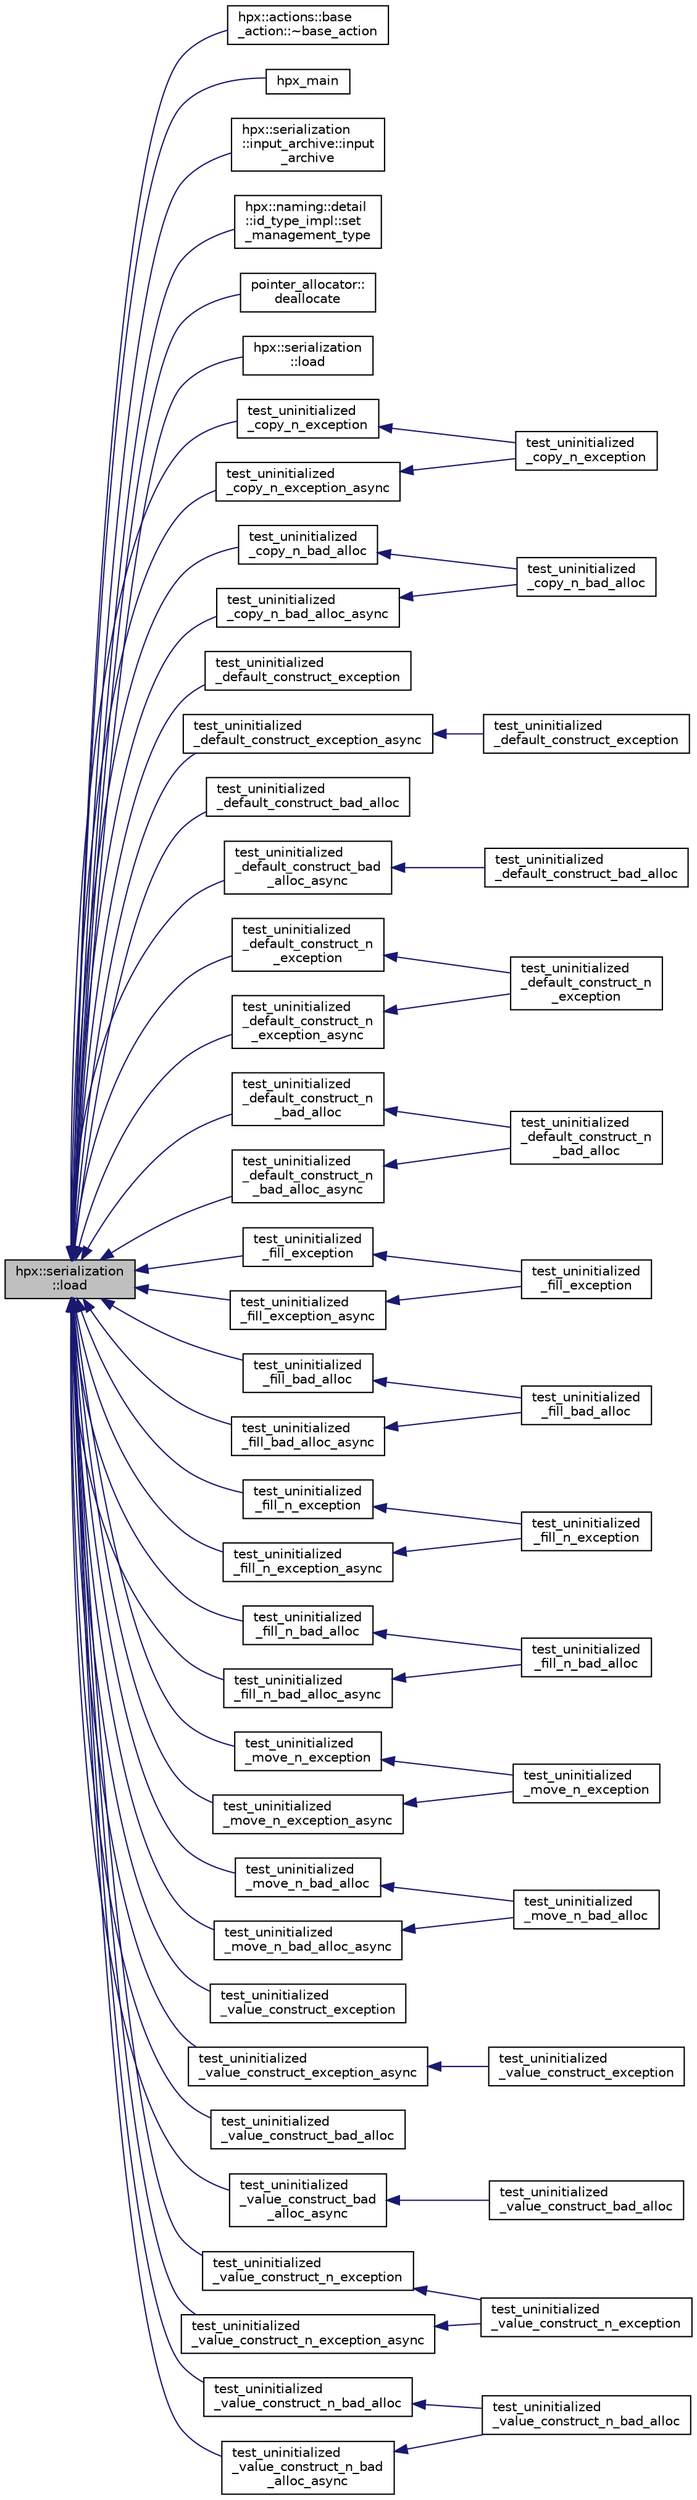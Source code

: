 digraph "hpx::serialization::load"
{
  edge [fontname="Helvetica",fontsize="10",labelfontname="Helvetica",labelfontsize="10"];
  node [fontname="Helvetica",fontsize="10",shape=record];
  rankdir="LR";
  Node122 [label="hpx::serialization\l::load",height=0.2,width=0.4,color="black", fillcolor="grey75", style="filled", fontcolor="black"];
  Node122 -> Node123 [dir="back",color="midnightblue",fontsize="10",style="solid",fontname="Helvetica"];
  Node123 [label="hpx::actions::base\l_action::~base_action",height=0.2,width=0.4,color="black", fillcolor="white", style="filled",URL="$d9/de8/structhpx_1_1actions_1_1base__action.html#a50205c3da0fa49594bb136757d9eb159",tooltip="Destructor. "];
  Node122 -> Node124 [dir="back",color="midnightblue",fontsize="10",style="solid",fontname="Helvetica"];
  Node124 [label="hpx_main",height=0.2,width=0.4,color="black", fillcolor="white", style="filled",URL="$d7/d92/block__os__threads__1036_8cpp.html#aefd26dd818037509b2241068d57e3e1d"];
  Node122 -> Node125 [dir="back",color="midnightblue",fontsize="10",style="solid",fontname="Helvetica"];
  Node125 [label="hpx::serialization\l::input_archive::input\l_archive",height=0.2,width=0.4,color="black", fillcolor="white", style="filled",URL="$dc/d5c/structhpx_1_1serialization_1_1input__archive.html#ad15bcd30ddf280ca167ce876f1f3b80f"];
  Node122 -> Node126 [dir="back",color="midnightblue",fontsize="10",style="solid",fontname="Helvetica"];
  Node126 [label="hpx::naming::detail\l::id_type_impl::set\l_management_type",height=0.2,width=0.4,color="black", fillcolor="white", style="filled",URL="$db/d3a/structhpx_1_1naming_1_1detail_1_1id__type__impl.html#a9a8d688a3e392cff3bfc2dc23e5e8487"];
  Node122 -> Node127 [dir="back",color="midnightblue",fontsize="10",style="solid",fontname="Helvetica"];
  Node127 [label="pointer_allocator::\ldeallocate",height=0.2,width=0.4,color="black", fillcolor="white", style="filled",URL="$dc/d8c/classpointer__allocator.html#ac42172b458e944cc12e598f5452a2c36"];
  Node122 -> Node128 [dir="back",color="midnightblue",fontsize="10",style="solid",fontname="Helvetica"];
  Node128 [label="hpx::serialization\l::load",height=0.2,width=0.4,color="black", fillcolor="white", style="filled",URL="$d5/d3c/namespacehpx_1_1serialization.html#ae57f7833a944385af5657dd946019c51"];
  Node122 -> Node129 [dir="back",color="midnightblue",fontsize="10",style="solid",fontname="Helvetica"];
  Node129 [label="test_uninitialized\l_copy_n_exception",height=0.2,width=0.4,color="black", fillcolor="white", style="filled",URL="$d8/d4f/uninitialized__copyn_8cpp.html#aefa5e7c297287e6d489f767958fca80c"];
  Node129 -> Node130 [dir="back",color="midnightblue",fontsize="10",style="solid",fontname="Helvetica"];
  Node130 [label="test_uninitialized\l_copy_n_exception",height=0.2,width=0.4,color="black", fillcolor="white", style="filled",URL="$d8/d4f/uninitialized__copyn_8cpp.html#a4cd2fa6f0791b3f9aa08212c3d21a91e"];
  Node122 -> Node131 [dir="back",color="midnightblue",fontsize="10",style="solid",fontname="Helvetica"];
  Node131 [label="test_uninitialized\l_copy_n_exception_async",height=0.2,width=0.4,color="black", fillcolor="white", style="filled",URL="$d8/d4f/uninitialized__copyn_8cpp.html#a4e133f9a88b638ca40cb5d1b64c4ac2f"];
  Node131 -> Node130 [dir="back",color="midnightblue",fontsize="10",style="solid",fontname="Helvetica"];
  Node122 -> Node132 [dir="back",color="midnightblue",fontsize="10",style="solid",fontname="Helvetica"];
  Node132 [label="test_uninitialized\l_copy_n_bad_alloc",height=0.2,width=0.4,color="black", fillcolor="white", style="filled",URL="$d8/d4f/uninitialized__copyn_8cpp.html#a948c3714ca4fde38ce6e6f4d39a72737"];
  Node132 -> Node133 [dir="back",color="midnightblue",fontsize="10",style="solid",fontname="Helvetica"];
  Node133 [label="test_uninitialized\l_copy_n_bad_alloc",height=0.2,width=0.4,color="black", fillcolor="white", style="filled",URL="$d8/d4f/uninitialized__copyn_8cpp.html#a9e02d8401e04e1c4f9dae6a693228119"];
  Node122 -> Node134 [dir="back",color="midnightblue",fontsize="10",style="solid",fontname="Helvetica"];
  Node134 [label="test_uninitialized\l_copy_n_bad_alloc_async",height=0.2,width=0.4,color="black", fillcolor="white", style="filled",URL="$d8/d4f/uninitialized__copyn_8cpp.html#a730df54d4e97bf68685bdf962a04a736"];
  Node134 -> Node133 [dir="back",color="midnightblue",fontsize="10",style="solid",fontname="Helvetica"];
  Node122 -> Node135 [dir="back",color="midnightblue",fontsize="10",style="solid",fontname="Helvetica"];
  Node135 [label="test_uninitialized\l_default_construct_exception",height=0.2,width=0.4,color="black", fillcolor="white", style="filled",URL="$de/def/uninitialized__default__construct__tests_8hpp.html#a2d6081f3a0fafc698561bf12c16bd535"];
  Node122 -> Node136 [dir="back",color="midnightblue",fontsize="10",style="solid",fontname="Helvetica"];
  Node136 [label="test_uninitialized\l_default_construct_exception_async",height=0.2,width=0.4,color="black", fillcolor="white", style="filled",URL="$de/def/uninitialized__default__construct__tests_8hpp.html#aaaaaa8c9850d1052811506d6469b71d7"];
  Node136 -> Node137 [dir="back",color="midnightblue",fontsize="10",style="solid",fontname="Helvetica"];
  Node137 [label="test_uninitialized\l_default_construct_exception",height=0.2,width=0.4,color="black", fillcolor="white", style="filled",URL="$d0/d35/uninitialized__default__construct_8cpp.html#a216385e2d1493f3635b8c4cd0e36a688"];
  Node122 -> Node138 [dir="back",color="midnightblue",fontsize="10",style="solid",fontname="Helvetica"];
  Node138 [label="test_uninitialized\l_default_construct_bad_alloc",height=0.2,width=0.4,color="black", fillcolor="white", style="filled",URL="$de/def/uninitialized__default__construct__tests_8hpp.html#a353752d41cf2df0b8e380956e1d516b0"];
  Node122 -> Node139 [dir="back",color="midnightblue",fontsize="10",style="solid",fontname="Helvetica"];
  Node139 [label="test_uninitialized\l_default_construct_bad\l_alloc_async",height=0.2,width=0.4,color="black", fillcolor="white", style="filled",URL="$de/def/uninitialized__default__construct__tests_8hpp.html#aa1254b266f1177aee9a6ee302f7802f0"];
  Node139 -> Node140 [dir="back",color="midnightblue",fontsize="10",style="solid",fontname="Helvetica"];
  Node140 [label="test_uninitialized\l_default_construct_bad_alloc",height=0.2,width=0.4,color="black", fillcolor="white", style="filled",URL="$d0/d35/uninitialized__default__construct_8cpp.html#a62630c2230a06bb6e4d33a11e992a635"];
  Node122 -> Node141 [dir="back",color="midnightblue",fontsize="10",style="solid",fontname="Helvetica"];
  Node141 [label="test_uninitialized\l_default_construct_n\l_exception",height=0.2,width=0.4,color="black", fillcolor="white", style="filled",URL="$d4/dfe/uninitialized__default__constructn_8cpp.html#a65301ba635f886b43285a2e29737208a"];
  Node141 -> Node142 [dir="back",color="midnightblue",fontsize="10",style="solid",fontname="Helvetica"];
  Node142 [label="test_uninitialized\l_default_construct_n\l_exception",height=0.2,width=0.4,color="black", fillcolor="white", style="filled",URL="$d4/dfe/uninitialized__default__constructn_8cpp.html#aeeb1f1d7a8fc0e7c7186cafabfd9b5f2"];
  Node122 -> Node143 [dir="back",color="midnightblue",fontsize="10",style="solid",fontname="Helvetica"];
  Node143 [label="test_uninitialized\l_default_construct_n\l_exception_async",height=0.2,width=0.4,color="black", fillcolor="white", style="filled",URL="$d4/dfe/uninitialized__default__constructn_8cpp.html#aa34708420bad67a32495d8b5b763429f"];
  Node143 -> Node142 [dir="back",color="midnightblue",fontsize="10",style="solid",fontname="Helvetica"];
  Node122 -> Node144 [dir="back",color="midnightblue",fontsize="10",style="solid",fontname="Helvetica"];
  Node144 [label="test_uninitialized\l_default_construct_n\l_bad_alloc",height=0.2,width=0.4,color="black", fillcolor="white", style="filled",URL="$d4/dfe/uninitialized__default__constructn_8cpp.html#af88df6cf53e74bd5e3d5170b42fd951d"];
  Node144 -> Node145 [dir="back",color="midnightblue",fontsize="10",style="solid",fontname="Helvetica"];
  Node145 [label="test_uninitialized\l_default_construct_n\l_bad_alloc",height=0.2,width=0.4,color="black", fillcolor="white", style="filled",URL="$d4/dfe/uninitialized__default__constructn_8cpp.html#a40c3985e898bf1c5fb6a5bd767796cbf"];
  Node122 -> Node146 [dir="back",color="midnightblue",fontsize="10",style="solid",fontname="Helvetica"];
  Node146 [label="test_uninitialized\l_default_construct_n\l_bad_alloc_async",height=0.2,width=0.4,color="black", fillcolor="white", style="filled",URL="$d4/dfe/uninitialized__default__constructn_8cpp.html#a5ca40d769ebf24639ba831d6fb336148"];
  Node146 -> Node145 [dir="back",color="midnightblue",fontsize="10",style="solid",fontname="Helvetica"];
  Node122 -> Node147 [dir="back",color="midnightblue",fontsize="10",style="solid",fontname="Helvetica"];
  Node147 [label="test_uninitialized\l_fill_exception",height=0.2,width=0.4,color="black", fillcolor="white", style="filled",URL="$d7/da6/uninitialized__fill_8cpp.html#afd29eea5aec5d2ed775a62cb477873c8"];
  Node147 -> Node148 [dir="back",color="midnightblue",fontsize="10",style="solid",fontname="Helvetica"];
  Node148 [label="test_uninitialized\l_fill_exception",height=0.2,width=0.4,color="black", fillcolor="white", style="filled",URL="$d7/da6/uninitialized__fill_8cpp.html#aa802b6826cfea4672e173073b8853b6d"];
  Node122 -> Node149 [dir="back",color="midnightblue",fontsize="10",style="solid",fontname="Helvetica"];
  Node149 [label="test_uninitialized\l_fill_exception_async",height=0.2,width=0.4,color="black", fillcolor="white", style="filled",URL="$d7/da6/uninitialized__fill_8cpp.html#a34c927dc4de807fe51ab9c044b9777a8"];
  Node149 -> Node148 [dir="back",color="midnightblue",fontsize="10",style="solid",fontname="Helvetica"];
  Node122 -> Node150 [dir="back",color="midnightblue",fontsize="10",style="solid",fontname="Helvetica"];
  Node150 [label="test_uninitialized\l_fill_bad_alloc",height=0.2,width=0.4,color="black", fillcolor="white", style="filled",URL="$d7/da6/uninitialized__fill_8cpp.html#a01082e4706834f54cb3f77ab414c3e2d"];
  Node150 -> Node151 [dir="back",color="midnightblue",fontsize="10",style="solid",fontname="Helvetica"];
  Node151 [label="test_uninitialized\l_fill_bad_alloc",height=0.2,width=0.4,color="black", fillcolor="white", style="filled",URL="$d7/da6/uninitialized__fill_8cpp.html#a917ce59eb9fc62c23644b3952e527d00"];
  Node122 -> Node152 [dir="back",color="midnightblue",fontsize="10",style="solid",fontname="Helvetica"];
  Node152 [label="test_uninitialized\l_fill_bad_alloc_async",height=0.2,width=0.4,color="black", fillcolor="white", style="filled",URL="$d7/da6/uninitialized__fill_8cpp.html#a532f5ff207cfc6a93e321fa03c352313"];
  Node152 -> Node151 [dir="back",color="midnightblue",fontsize="10",style="solid",fontname="Helvetica"];
  Node122 -> Node153 [dir="back",color="midnightblue",fontsize="10",style="solid",fontname="Helvetica"];
  Node153 [label="test_uninitialized\l_fill_n_exception",height=0.2,width=0.4,color="black", fillcolor="white", style="filled",URL="$d8/de9/uninitialized__filln_8cpp.html#ac6a38270aea9fa6e7c61736f8683015a"];
  Node153 -> Node154 [dir="back",color="midnightblue",fontsize="10",style="solid",fontname="Helvetica"];
  Node154 [label="test_uninitialized\l_fill_n_exception",height=0.2,width=0.4,color="black", fillcolor="white", style="filled",URL="$d8/de9/uninitialized__filln_8cpp.html#af35f5e98ebb876825b7f2b24682adbca"];
  Node122 -> Node155 [dir="back",color="midnightblue",fontsize="10",style="solid",fontname="Helvetica"];
  Node155 [label="test_uninitialized\l_fill_n_exception_async",height=0.2,width=0.4,color="black", fillcolor="white", style="filled",URL="$d8/de9/uninitialized__filln_8cpp.html#a6ea491c0a54d810210606701f7c76872"];
  Node155 -> Node154 [dir="back",color="midnightblue",fontsize="10",style="solid",fontname="Helvetica"];
  Node122 -> Node156 [dir="back",color="midnightblue",fontsize="10",style="solid",fontname="Helvetica"];
  Node156 [label="test_uninitialized\l_fill_n_bad_alloc",height=0.2,width=0.4,color="black", fillcolor="white", style="filled",URL="$d8/de9/uninitialized__filln_8cpp.html#a0d380b9892cabc07799f07fb12c1637d"];
  Node156 -> Node157 [dir="back",color="midnightblue",fontsize="10",style="solid",fontname="Helvetica"];
  Node157 [label="test_uninitialized\l_fill_n_bad_alloc",height=0.2,width=0.4,color="black", fillcolor="white", style="filled",URL="$d8/de9/uninitialized__filln_8cpp.html#a024462d6da10485c46bb39aca11e40bd"];
  Node122 -> Node158 [dir="back",color="midnightblue",fontsize="10",style="solid",fontname="Helvetica"];
  Node158 [label="test_uninitialized\l_fill_n_bad_alloc_async",height=0.2,width=0.4,color="black", fillcolor="white", style="filled",URL="$d8/de9/uninitialized__filln_8cpp.html#a982771c352584a5a716cee41de5956a2"];
  Node158 -> Node157 [dir="back",color="midnightblue",fontsize="10",style="solid",fontname="Helvetica"];
  Node122 -> Node159 [dir="back",color="midnightblue",fontsize="10",style="solid",fontname="Helvetica"];
  Node159 [label="test_uninitialized\l_move_n_exception",height=0.2,width=0.4,color="black", fillcolor="white", style="filled",URL="$d8/daa/uninitialized__moven_8cpp.html#a1a734cbea1baf7d47d0a5c6cf6262fe4"];
  Node159 -> Node160 [dir="back",color="midnightblue",fontsize="10",style="solid",fontname="Helvetica"];
  Node160 [label="test_uninitialized\l_move_n_exception",height=0.2,width=0.4,color="black", fillcolor="white", style="filled",URL="$d8/daa/uninitialized__moven_8cpp.html#a42108ca377e150066d01d0287d23becb"];
  Node122 -> Node161 [dir="back",color="midnightblue",fontsize="10",style="solid",fontname="Helvetica"];
  Node161 [label="test_uninitialized\l_move_n_exception_async",height=0.2,width=0.4,color="black", fillcolor="white", style="filled",URL="$d8/daa/uninitialized__moven_8cpp.html#afbd442d2c0fe392671893a2af756c2e2"];
  Node161 -> Node160 [dir="back",color="midnightblue",fontsize="10",style="solid",fontname="Helvetica"];
  Node122 -> Node162 [dir="back",color="midnightblue",fontsize="10",style="solid",fontname="Helvetica"];
  Node162 [label="test_uninitialized\l_move_n_bad_alloc",height=0.2,width=0.4,color="black", fillcolor="white", style="filled",URL="$d8/daa/uninitialized__moven_8cpp.html#ac04cf8e00021984bf24ea995a4ba276c"];
  Node162 -> Node163 [dir="back",color="midnightblue",fontsize="10",style="solid",fontname="Helvetica"];
  Node163 [label="test_uninitialized\l_move_n_bad_alloc",height=0.2,width=0.4,color="black", fillcolor="white", style="filled",URL="$d8/daa/uninitialized__moven_8cpp.html#a8a7a13a7301b71b19e7b326e86a26260"];
  Node122 -> Node164 [dir="back",color="midnightblue",fontsize="10",style="solid",fontname="Helvetica"];
  Node164 [label="test_uninitialized\l_move_n_bad_alloc_async",height=0.2,width=0.4,color="black", fillcolor="white", style="filled",URL="$d8/daa/uninitialized__moven_8cpp.html#aa67af08a8e903eceec413ee4a89211ee"];
  Node164 -> Node163 [dir="back",color="midnightblue",fontsize="10",style="solid",fontname="Helvetica"];
  Node122 -> Node165 [dir="back",color="midnightblue",fontsize="10",style="solid",fontname="Helvetica"];
  Node165 [label="test_uninitialized\l_value_construct_exception",height=0.2,width=0.4,color="black", fillcolor="white", style="filled",URL="$dc/d40/uninitialized__value__construct__tests_8hpp.html#a76d2e3a3bc9ba1cc20490b40ef4f5d87"];
  Node122 -> Node166 [dir="back",color="midnightblue",fontsize="10",style="solid",fontname="Helvetica"];
  Node166 [label="test_uninitialized\l_value_construct_exception_async",height=0.2,width=0.4,color="black", fillcolor="white", style="filled",URL="$dc/d40/uninitialized__value__construct__tests_8hpp.html#a406688393a150d40f54387c0db2310c8"];
  Node166 -> Node167 [dir="back",color="midnightblue",fontsize="10",style="solid",fontname="Helvetica"];
  Node167 [label="test_uninitialized\l_value_construct_exception",height=0.2,width=0.4,color="black", fillcolor="white", style="filled",URL="$de/d0f/uninitialized__value__construct_8cpp.html#aeeb6887b1c8988d27089aad48bb2cc54"];
  Node122 -> Node168 [dir="back",color="midnightblue",fontsize="10",style="solid",fontname="Helvetica"];
  Node168 [label="test_uninitialized\l_value_construct_bad_alloc",height=0.2,width=0.4,color="black", fillcolor="white", style="filled",URL="$dc/d40/uninitialized__value__construct__tests_8hpp.html#a8d29d6a92092b14c25fde17b5c38a109"];
  Node122 -> Node169 [dir="back",color="midnightblue",fontsize="10",style="solid",fontname="Helvetica"];
  Node169 [label="test_uninitialized\l_value_construct_bad\l_alloc_async",height=0.2,width=0.4,color="black", fillcolor="white", style="filled",URL="$dc/d40/uninitialized__value__construct__tests_8hpp.html#a17ae298687ad0e06387bb30ec519acf9"];
  Node169 -> Node170 [dir="back",color="midnightblue",fontsize="10",style="solid",fontname="Helvetica"];
  Node170 [label="test_uninitialized\l_value_construct_bad_alloc",height=0.2,width=0.4,color="black", fillcolor="white", style="filled",URL="$de/d0f/uninitialized__value__construct_8cpp.html#ac87229a4599f2952814750ff62de91ab"];
  Node122 -> Node171 [dir="back",color="midnightblue",fontsize="10",style="solid",fontname="Helvetica"];
  Node171 [label="test_uninitialized\l_value_construct_n_exception",height=0.2,width=0.4,color="black", fillcolor="white", style="filled",URL="$d2/d2b/uninitialized__value__constructn_8cpp.html#ac9bf74be9c05f3153cecabe581a116b8"];
  Node171 -> Node172 [dir="back",color="midnightblue",fontsize="10",style="solid",fontname="Helvetica"];
  Node172 [label="test_uninitialized\l_value_construct_n_exception",height=0.2,width=0.4,color="black", fillcolor="white", style="filled",URL="$d2/d2b/uninitialized__value__constructn_8cpp.html#a0cc88d05d82be94c05aff3ceaa2d70d4"];
  Node122 -> Node173 [dir="back",color="midnightblue",fontsize="10",style="solid",fontname="Helvetica"];
  Node173 [label="test_uninitialized\l_value_construct_n_exception_async",height=0.2,width=0.4,color="black", fillcolor="white", style="filled",URL="$d2/d2b/uninitialized__value__constructn_8cpp.html#a36dd7ed9ed66439a08da8b587446011c"];
  Node173 -> Node172 [dir="back",color="midnightblue",fontsize="10",style="solid",fontname="Helvetica"];
  Node122 -> Node174 [dir="back",color="midnightblue",fontsize="10",style="solid",fontname="Helvetica"];
  Node174 [label="test_uninitialized\l_value_construct_n_bad_alloc",height=0.2,width=0.4,color="black", fillcolor="white", style="filled",URL="$d2/d2b/uninitialized__value__constructn_8cpp.html#a69026193bdbc54b8405c210f6b435c3d"];
  Node174 -> Node175 [dir="back",color="midnightblue",fontsize="10",style="solid",fontname="Helvetica"];
  Node175 [label="test_uninitialized\l_value_construct_n_bad_alloc",height=0.2,width=0.4,color="black", fillcolor="white", style="filled",URL="$d2/d2b/uninitialized__value__constructn_8cpp.html#acf6e0ab8e38de7704e471af62d4a6410"];
  Node122 -> Node176 [dir="back",color="midnightblue",fontsize="10",style="solid",fontname="Helvetica"];
  Node176 [label="test_uninitialized\l_value_construct_n_bad\l_alloc_async",height=0.2,width=0.4,color="black", fillcolor="white", style="filled",URL="$d2/d2b/uninitialized__value__constructn_8cpp.html#aef6b35917a6b36904a253dca15981232"];
  Node176 -> Node175 [dir="back",color="midnightblue",fontsize="10",style="solid",fontname="Helvetica"];
}
